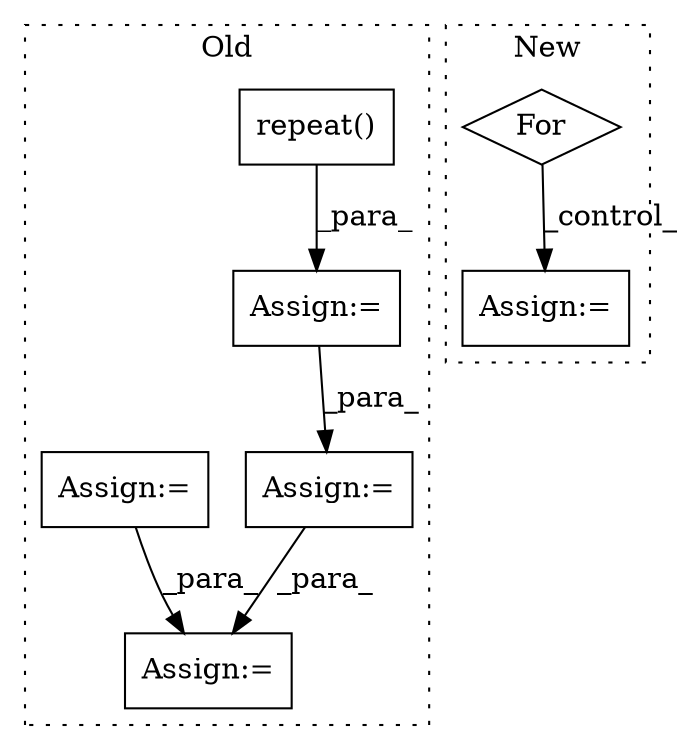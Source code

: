 digraph G {
subgraph cluster0 {
1 [label="repeat()" a="75" s="23630,23654" l="13,1" shape="box"];
3 [label="Assign:=" a="68" s="24144" l="3" shape="box"];
5 [label="Assign:=" a="68" s="23786" l="3" shape="box"];
6 [label="Assign:=" a="68" s="23950" l="3" shape="box"];
7 [label="Assign:=" a="68" s="24077" l="3" shape="box"];
label = "Old";
style="dotted";
}
subgraph cluster1 {
2 [label="For" a="107" s="28997,29011" l="4,18" shape="diamond"];
4 [label="Assign:=" a="68" s="29034" l="4" shape="box"];
label = "New";
style="dotted";
}
1 -> 5 [label="_para_"];
2 -> 4 [label="_control_"];
5 -> 6 [label="_para_"];
6 -> 3 [label="_para_"];
7 -> 3 [label="_para_"];
}